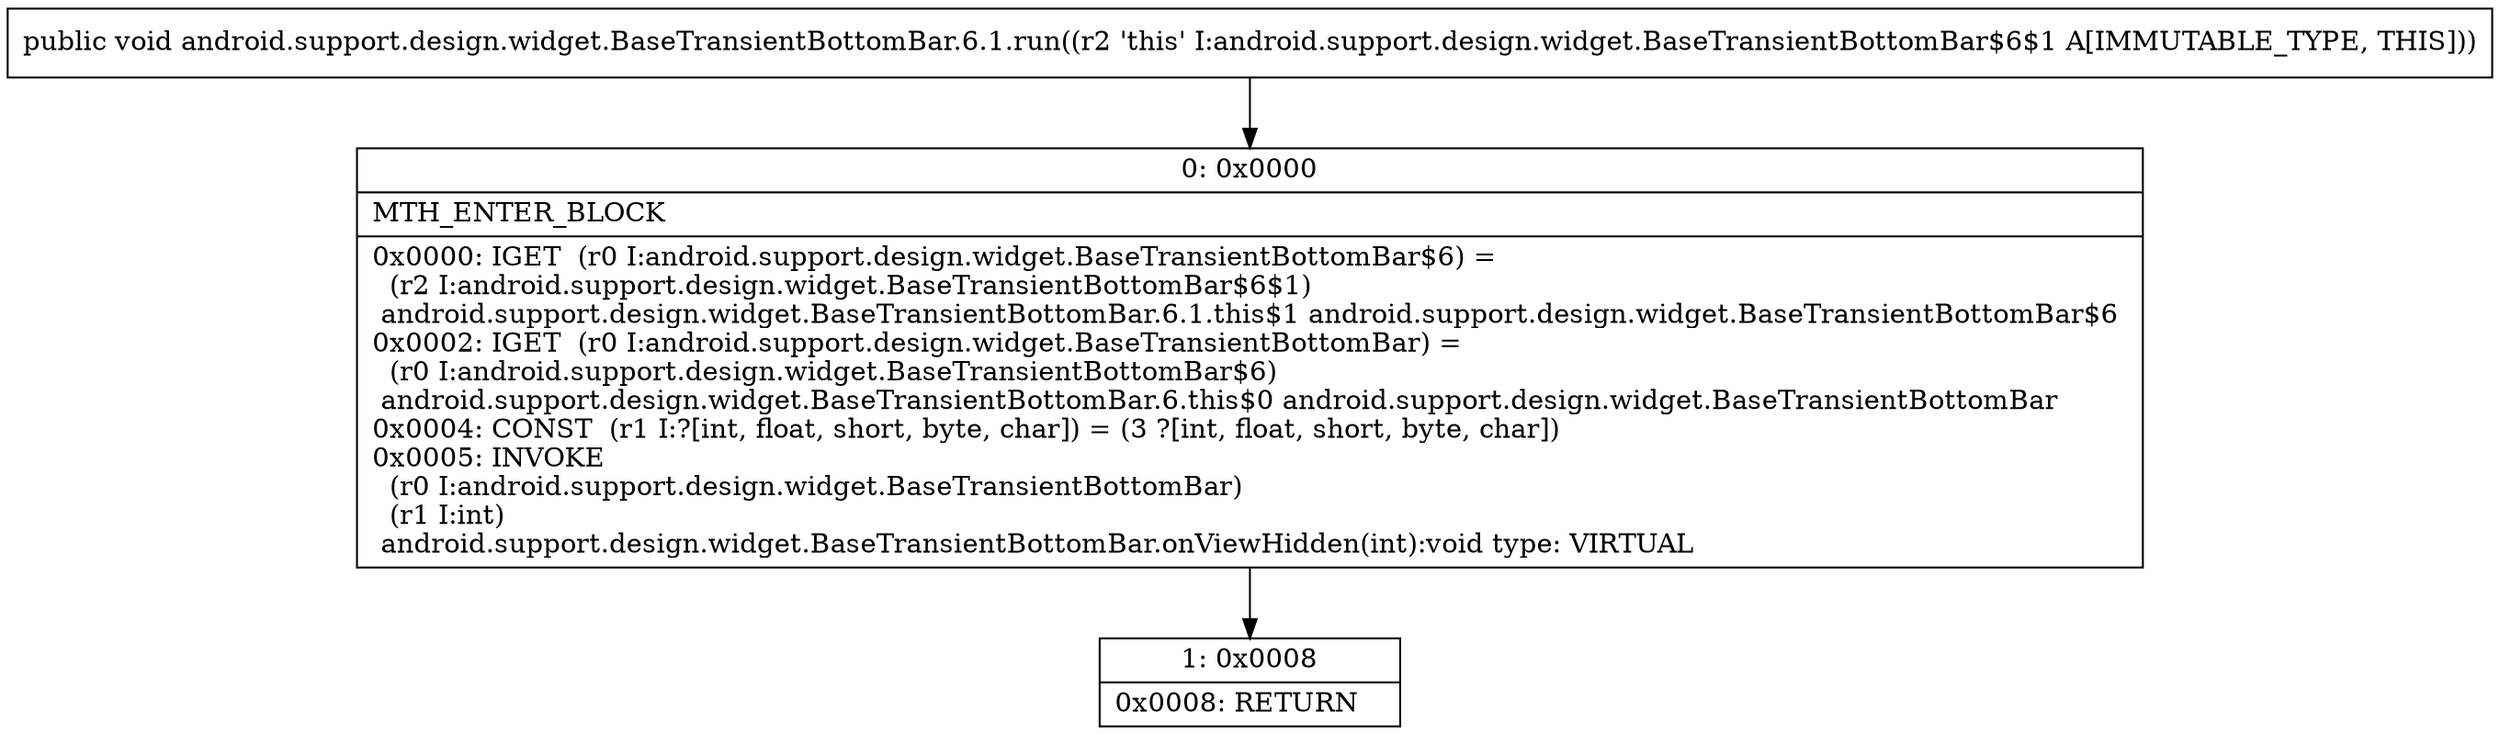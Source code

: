 digraph "CFG forandroid.support.design.widget.BaseTransientBottomBar.6.1.run()V" {
Node_0 [shape=record,label="{0\:\ 0x0000|MTH_ENTER_BLOCK\l|0x0000: IGET  (r0 I:android.support.design.widget.BaseTransientBottomBar$6) = \l  (r2 I:android.support.design.widget.BaseTransientBottomBar$6$1)\l android.support.design.widget.BaseTransientBottomBar.6.1.this$1 android.support.design.widget.BaseTransientBottomBar$6 \l0x0002: IGET  (r0 I:android.support.design.widget.BaseTransientBottomBar) = \l  (r0 I:android.support.design.widget.BaseTransientBottomBar$6)\l android.support.design.widget.BaseTransientBottomBar.6.this$0 android.support.design.widget.BaseTransientBottomBar \l0x0004: CONST  (r1 I:?[int, float, short, byte, char]) = (3 ?[int, float, short, byte, char]) \l0x0005: INVOKE  \l  (r0 I:android.support.design.widget.BaseTransientBottomBar)\l  (r1 I:int)\l android.support.design.widget.BaseTransientBottomBar.onViewHidden(int):void type: VIRTUAL \l}"];
Node_1 [shape=record,label="{1\:\ 0x0008|0x0008: RETURN   \l}"];
MethodNode[shape=record,label="{public void android.support.design.widget.BaseTransientBottomBar.6.1.run((r2 'this' I:android.support.design.widget.BaseTransientBottomBar$6$1 A[IMMUTABLE_TYPE, THIS])) }"];
MethodNode -> Node_0;
Node_0 -> Node_1;
}

